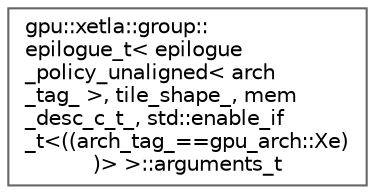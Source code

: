 digraph "Graphical Class Hierarchy"
{
 // LATEX_PDF_SIZE
  bgcolor="transparent";
  edge [fontname=Helvetica,fontsize=10,labelfontname=Helvetica,labelfontsize=10];
  node [fontname=Helvetica,fontsize=10,shape=box,height=0.2,width=0.4];
  rankdir="LR";
  Node0 [id="Node000000",label="gpu::xetla::group::\lepilogue_t\< epilogue\l_policy_unaligned\< arch\l_tag_ \>, tile_shape_, mem\l_desc_c_t_, std::enable_if\l_t\<((arch_tag_==gpu_arch::Xe)\l)\> \>::arguments_t",height=0.2,width=0.4,color="grey40", fillcolor="white", style="filled",URL="$structgpu_1_1xetla_1_1group_1_1epilogue__t_3_01epilogue__policy__unaligned_3_01arch__tag___01_4_38e79df152c7ddfc78719e1921bd3b2d.html",tooltip="Epilogue arguments."];
}
